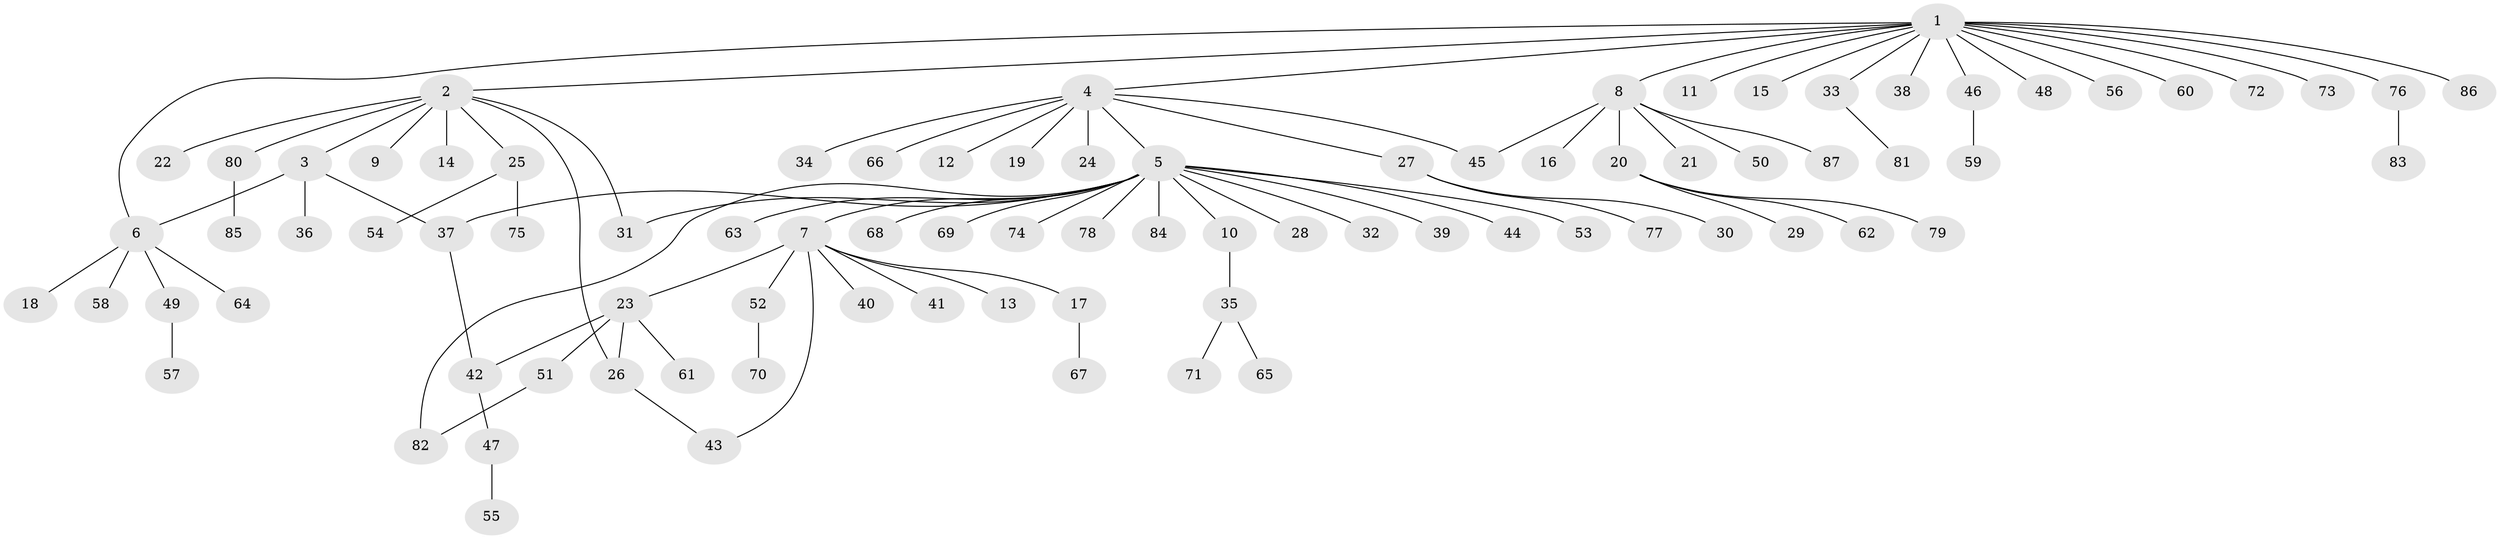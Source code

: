 // coarse degree distribution, {6: 0.029411764705882353, 1: 0.8529411764705882, 11: 0.029411764705882353, 12: 0.029411764705882353, 7: 0.029411764705882353, 3: 0.029411764705882353}
// Generated by graph-tools (version 1.1) at 2025/51/03/04/25 21:51:16]
// undirected, 87 vertices, 94 edges
graph export_dot {
graph [start="1"]
  node [color=gray90,style=filled];
  1;
  2;
  3;
  4;
  5;
  6;
  7;
  8;
  9;
  10;
  11;
  12;
  13;
  14;
  15;
  16;
  17;
  18;
  19;
  20;
  21;
  22;
  23;
  24;
  25;
  26;
  27;
  28;
  29;
  30;
  31;
  32;
  33;
  34;
  35;
  36;
  37;
  38;
  39;
  40;
  41;
  42;
  43;
  44;
  45;
  46;
  47;
  48;
  49;
  50;
  51;
  52;
  53;
  54;
  55;
  56;
  57;
  58;
  59;
  60;
  61;
  62;
  63;
  64;
  65;
  66;
  67;
  68;
  69;
  70;
  71;
  72;
  73;
  74;
  75;
  76;
  77;
  78;
  79;
  80;
  81;
  82;
  83;
  84;
  85;
  86;
  87;
  1 -- 2;
  1 -- 4;
  1 -- 6;
  1 -- 8;
  1 -- 11;
  1 -- 15;
  1 -- 33;
  1 -- 38;
  1 -- 46;
  1 -- 48;
  1 -- 56;
  1 -- 60;
  1 -- 72;
  1 -- 73;
  1 -- 76;
  1 -- 86;
  2 -- 3;
  2 -- 9;
  2 -- 14;
  2 -- 22;
  2 -- 25;
  2 -- 26;
  2 -- 31;
  2 -- 80;
  3 -- 6;
  3 -- 36;
  3 -- 37;
  4 -- 5;
  4 -- 12;
  4 -- 19;
  4 -- 24;
  4 -- 27;
  4 -- 34;
  4 -- 45;
  4 -- 66;
  5 -- 7;
  5 -- 10;
  5 -- 28;
  5 -- 31;
  5 -- 32;
  5 -- 37;
  5 -- 39;
  5 -- 44;
  5 -- 53;
  5 -- 63;
  5 -- 68;
  5 -- 69;
  5 -- 74;
  5 -- 78;
  5 -- 82;
  5 -- 84;
  6 -- 18;
  6 -- 49;
  6 -- 58;
  6 -- 64;
  7 -- 13;
  7 -- 17;
  7 -- 23;
  7 -- 40;
  7 -- 41;
  7 -- 43;
  7 -- 52;
  8 -- 16;
  8 -- 20;
  8 -- 21;
  8 -- 45;
  8 -- 50;
  8 -- 87;
  10 -- 35;
  17 -- 67;
  20 -- 29;
  20 -- 62;
  20 -- 79;
  23 -- 26;
  23 -- 42;
  23 -- 51;
  23 -- 61;
  25 -- 54;
  25 -- 75;
  26 -- 43;
  27 -- 30;
  27 -- 77;
  33 -- 81;
  35 -- 65;
  35 -- 71;
  37 -- 42;
  42 -- 47;
  46 -- 59;
  47 -- 55;
  49 -- 57;
  51 -- 82;
  52 -- 70;
  76 -- 83;
  80 -- 85;
}
